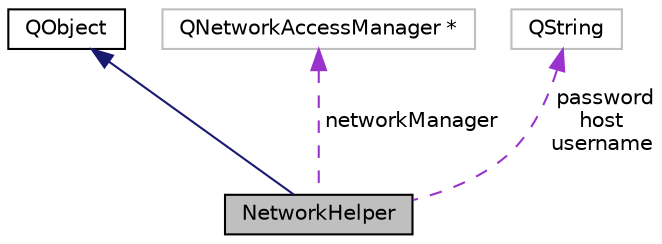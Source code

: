 digraph "NetworkHelper"
{
 // INTERACTIVE_SVG=YES
 // LATEX_PDF_SIZE
  edge [fontname="Helvetica",fontsize="10",labelfontname="Helvetica",labelfontsize="10"];
  node [fontname="Helvetica",fontsize="10",shape=record];
  Node2 [label="NetworkHelper",height=0.2,width=0.4,color="black", fillcolor="grey75", style="filled", fontcolor="black",tooltip=" "];
  Node3 -> Node2 [dir="back",color="midnightblue",fontsize="10",style="solid",fontname="Helvetica"];
  Node3 [label="QObject",height=0.2,width=0.4,color="black", fillcolor="white", style="filled",URL="$class_q_object.html",tooltip=" "];
  Node4 -> Node2 [dir="back",color="darkorchid3",fontsize="10",style="dashed",label=" networkManager" ,fontname="Helvetica"];
  Node4 [label="QNetworkAccessManager *",height=0.2,width=0.4,color="grey75", fillcolor="white", style="filled",tooltip=" "];
  Node5 -> Node2 [dir="back",color="darkorchid3",fontsize="10",style="dashed",label=" password\nhost\nusername" ,fontname="Helvetica"];
  Node5 [label="QString",height=0.2,width=0.4,color="grey75", fillcolor="white", style="filled",tooltip=" "];
}
